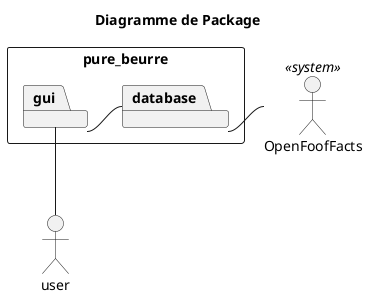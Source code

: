 @startuml 01_package
title Diagramme de Package

rectangle pure_beurre {
    package database
    package gui
}
actor user
actor OpenFoofFacts <<system>>

gui - database
gui -- user
database - OpenFoofFacts


@enduml